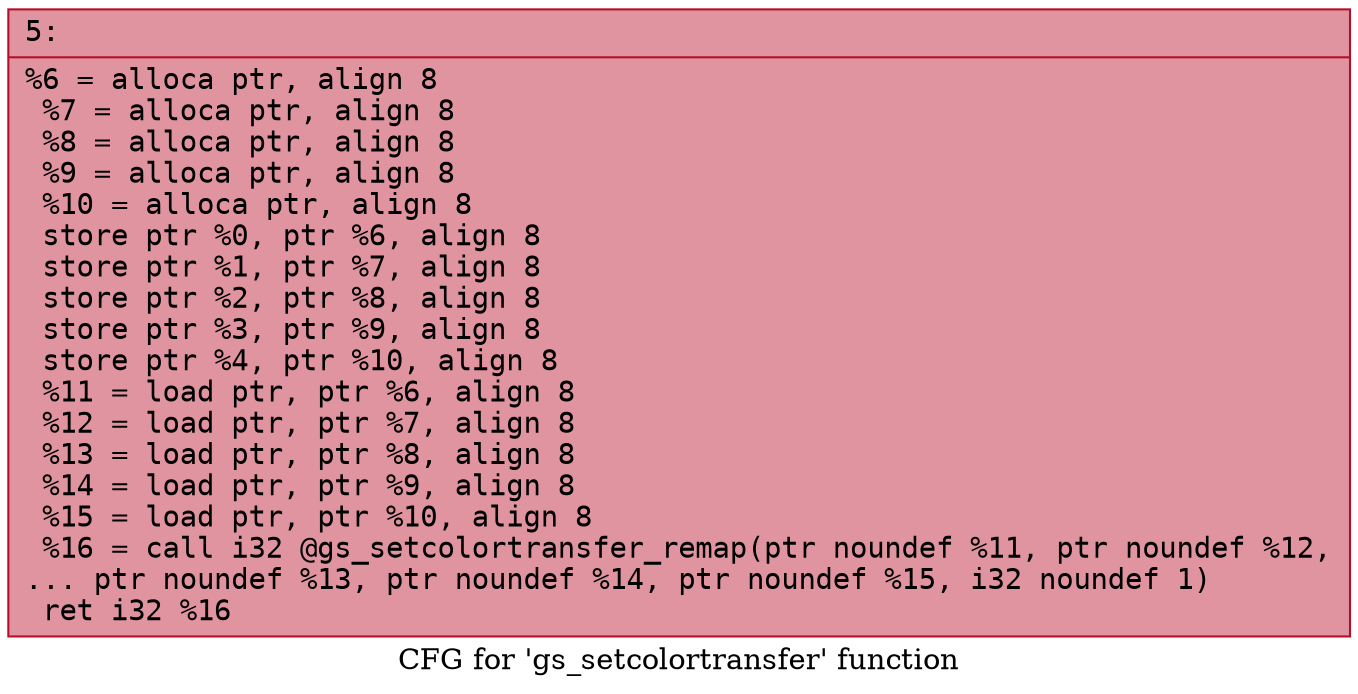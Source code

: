 digraph "CFG for 'gs_setcolortransfer' function" {
	label="CFG for 'gs_setcolortransfer' function";

	Node0x600000531220 [shape=record,color="#b70d28ff", style=filled, fillcolor="#b70d2870" fontname="Courier",label="{5:\l|  %6 = alloca ptr, align 8\l  %7 = alloca ptr, align 8\l  %8 = alloca ptr, align 8\l  %9 = alloca ptr, align 8\l  %10 = alloca ptr, align 8\l  store ptr %0, ptr %6, align 8\l  store ptr %1, ptr %7, align 8\l  store ptr %2, ptr %8, align 8\l  store ptr %3, ptr %9, align 8\l  store ptr %4, ptr %10, align 8\l  %11 = load ptr, ptr %6, align 8\l  %12 = load ptr, ptr %7, align 8\l  %13 = load ptr, ptr %8, align 8\l  %14 = load ptr, ptr %9, align 8\l  %15 = load ptr, ptr %10, align 8\l  %16 = call i32 @gs_setcolortransfer_remap(ptr noundef %11, ptr noundef %12,\l... ptr noundef %13, ptr noundef %14, ptr noundef %15, i32 noundef 1)\l  ret i32 %16\l}"];
}
